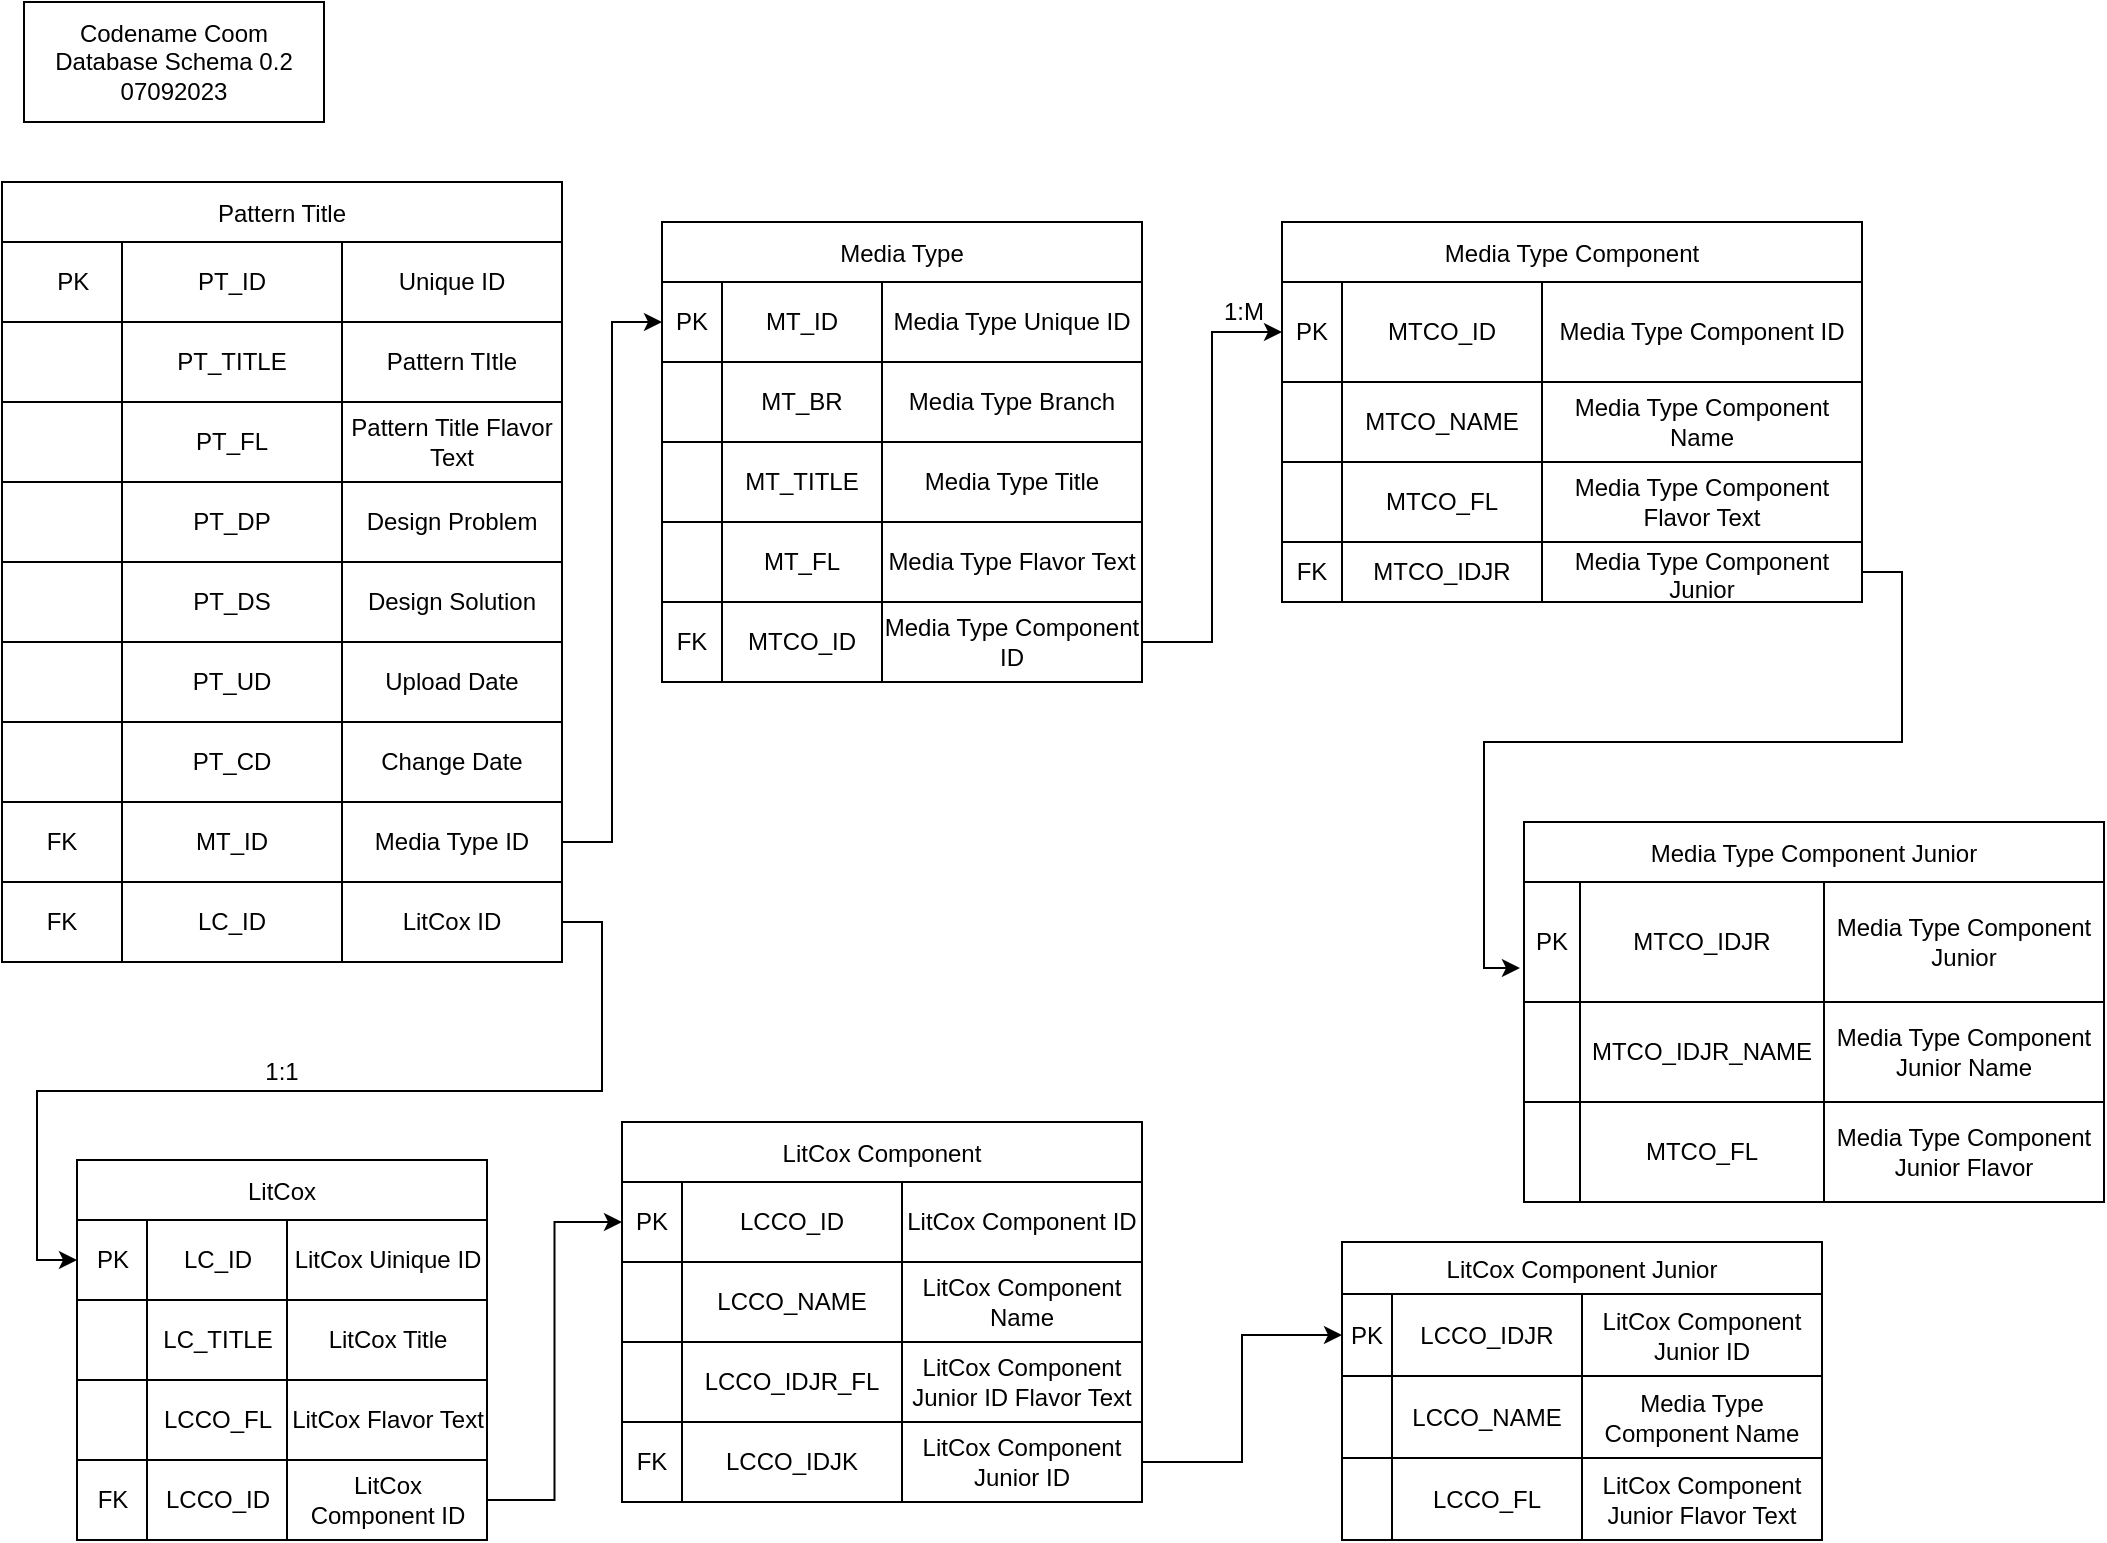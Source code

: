 <mxfile version="21.6.1" type="device">
  <diagram id="C5RBs43oDa-KdzZeNtuy" name="Page-1">
    <mxGraphModel dx="2049" dy="1206" grid="1" gridSize="10" guides="1" tooltips="1" connect="1" arrows="1" fold="1" page="1" pageScale="1" pageWidth="1100" pageHeight="850" math="0" shadow="0">
      <root>
        <mxCell id="WIyWlLk6GJQsqaUBKTNV-0" />
        <mxCell id="WIyWlLk6GJQsqaUBKTNV-1" parent="WIyWlLk6GJQsqaUBKTNV-0" />
        <mxCell id="fMchKcArbFNnqTlqGTEL-13" value="Pattern Title" style="shape=table;startSize=30;container=1;collapsible=0;childLayout=tableLayout;" vertex="1" parent="WIyWlLk6GJQsqaUBKTNV-1">
          <mxGeometry x="19" y="110" width="280" height="390" as="geometry" />
        </mxCell>
        <mxCell id="fMchKcArbFNnqTlqGTEL-14" value="" style="shape=tableRow;horizontal=0;startSize=0;swimlaneHead=0;swimlaneBody=0;strokeColor=inherit;top=0;left=0;bottom=0;right=0;collapsible=0;dropTarget=0;fillColor=none;points=[[0,0.5],[1,0.5]];portConstraint=eastwest;" vertex="1" parent="fMchKcArbFNnqTlqGTEL-13">
          <mxGeometry y="30" width="280" height="40" as="geometry" />
        </mxCell>
        <mxCell id="fMchKcArbFNnqTlqGTEL-15" value="&lt;span style=&quot;white-space: pre;&quot;&gt;&#x9;&lt;/span&gt;PK&lt;span style=&quot;white-space: pre;&quot;&gt;&#x9;&lt;span style=&quot;white-space: pre;&quot;&gt;&#x9;&lt;/span&gt;&lt;span style=&quot;white-space: pre;&quot;&gt;&#x9;&lt;/span&gt;&lt;/span&gt;" style="shape=partialRectangle;html=1;whiteSpace=wrap;connectable=0;strokeColor=inherit;overflow=hidden;fillColor=none;top=0;left=0;bottom=0;right=0;pointerEvents=1;" vertex="1" parent="fMchKcArbFNnqTlqGTEL-14">
          <mxGeometry width="60" height="40" as="geometry">
            <mxRectangle width="60" height="40" as="alternateBounds" />
          </mxGeometry>
        </mxCell>
        <mxCell id="fMchKcArbFNnqTlqGTEL-16" value="PT_ID" style="shape=partialRectangle;html=1;whiteSpace=wrap;connectable=0;strokeColor=inherit;overflow=hidden;fillColor=none;top=0;left=0;bottom=0;right=0;pointerEvents=1;" vertex="1" parent="fMchKcArbFNnqTlqGTEL-14">
          <mxGeometry x="60" width="110" height="40" as="geometry">
            <mxRectangle width="110" height="40" as="alternateBounds" />
          </mxGeometry>
        </mxCell>
        <mxCell id="fMchKcArbFNnqTlqGTEL-17" value="Unique ID" style="shape=partialRectangle;html=1;whiteSpace=wrap;connectable=0;strokeColor=inherit;overflow=hidden;fillColor=none;top=0;left=0;bottom=0;right=0;pointerEvents=1;" vertex="1" parent="fMchKcArbFNnqTlqGTEL-14">
          <mxGeometry x="170" width="110" height="40" as="geometry">
            <mxRectangle width="110" height="40" as="alternateBounds" />
          </mxGeometry>
        </mxCell>
        <mxCell id="fMchKcArbFNnqTlqGTEL-18" value="" style="shape=tableRow;horizontal=0;startSize=0;swimlaneHead=0;swimlaneBody=0;strokeColor=inherit;top=0;left=0;bottom=0;right=0;collapsible=0;dropTarget=0;fillColor=none;points=[[0,0.5],[1,0.5]];portConstraint=eastwest;" vertex="1" parent="fMchKcArbFNnqTlqGTEL-13">
          <mxGeometry y="70" width="280" height="40" as="geometry" />
        </mxCell>
        <mxCell id="fMchKcArbFNnqTlqGTEL-19" value="" style="shape=partialRectangle;html=1;whiteSpace=wrap;connectable=0;strokeColor=inherit;overflow=hidden;fillColor=none;top=0;left=0;bottom=0;right=0;pointerEvents=1;" vertex="1" parent="fMchKcArbFNnqTlqGTEL-18">
          <mxGeometry width="60" height="40" as="geometry">
            <mxRectangle width="60" height="40" as="alternateBounds" />
          </mxGeometry>
        </mxCell>
        <mxCell id="fMchKcArbFNnqTlqGTEL-20" value="&lt;span style=&quot;white-space: pre;&quot;&gt;&lt;span style=&quot;white-space: pre;&quot;&gt;&#x9;&lt;/span&gt;PT_TITLE&#x9;&lt;/span&gt;&lt;span style=&quot;white-space: pre;&quot;&gt;&#x9;&lt;/span&gt;&lt;span style=&quot;white-space: pre;&quot;&gt;&#x9;&lt;/span&gt;" style="shape=partialRectangle;html=1;whiteSpace=wrap;connectable=0;strokeColor=inherit;overflow=hidden;fillColor=none;top=0;left=0;bottom=0;right=0;pointerEvents=1;" vertex="1" parent="fMchKcArbFNnqTlqGTEL-18">
          <mxGeometry x="60" width="110" height="40" as="geometry">
            <mxRectangle width="110" height="40" as="alternateBounds" />
          </mxGeometry>
        </mxCell>
        <mxCell id="fMchKcArbFNnqTlqGTEL-21" value="Pattern TItle" style="shape=partialRectangle;html=1;whiteSpace=wrap;connectable=0;strokeColor=inherit;overflow=hidden;fillColor=none;top=0;left=0;bottom=0;right=0;pointerEvents=1;" vertex="1" parent="fMchKcArbFNnqTlqGTEL-18">
          <mxGeometry x="170" width="110" height="40" as="geometry">
            <mxRectangle width="110" height="40" as="alternateBounds" />
          </mxGeometry>
        </mxCell>
        <mxCell id="fMchKcArbFNnqTlqGTEL-292" style="shape=tableRow;horizontal=0;startSize=0;swimlaneHead=0;swimlaneBody=0;strokeColor=inherit;top=0;left=0;bottom=0;right=0;collapsible=0;dropTarget=0;fillColor=none;points=[[0,0.5],[1,0.5]];portConstraint=eastwest;" vertex="1" parent="fMchKcArbFNnqTlqGTEL-13">
          <mxGeometry y="110" width="280" height="40" as="geometry" />
        </mxCell>
        <mxCell id="fMchKcArbFNnqTlqGTEL-293" style="shape=partialRectangle;html=1;whiteSpace=wrap;connectable=0;strokeColor=inherit;overflow=hidden;fillColor=none;top=0;left=0;bottom=0;right=0;pointerEvents=1;" vertex="1" parent="fMchKcArbFNnqTlqGTEL-292">
          <mxGeometry width="60" height="40" as="geometry">
            <mxRectangle width="60" height="40" as="alternateBounds" />
          </mxGeometry>
        </mxCell>
        <mxCell id="fMchKcArbFNnqTlqGTEL-294" value="PT_FL" style="shape=partialRectangle;html=1;whiteSpace=wrap;connectable=0;strokeColor=inherit;overflow=hidden;fillColor=none;top=0;left=0;bottom=0;right=0;pointerEvents=1;" vertex="1" parent="fMchKcArbFNnqTlqGTEL-292">
          <mxGeometry x="60" width="110" height="40" as="geometry">
            <mxRectangle width="110" height="40" as="alternateBounds" />
          </mxGeometry>
        </mxCell>
        <mxCell id="fMchKcArbFNnqTlqGTEL-295" value="Pattern Title Flavor Text" style="shape=partialRectangle;html=1;whiteSpace=wrap;connectable=0;strokeColor=inherit;overflow=hidden;fillColor=none;top=0;left=0;bottom=0;right=0;pointerEvents=1;" vertex="1" parent="fMchKcArbFNnqTlqGTEL-292">
          <mxGeometry x="170" width="110" height="40" as="geometry">
            <mxRectangle width="110" height="40" as="alternateBounds" />
          </mxGeometry>
        </mxCell>
        <mxCell id="fMchKcArbFNnqTlqGTEL-22" value="" style="shape=tableRow;horizontal=0;startSize=0;swimlaneHead=0;swimlaneBody=0;strokeColor=inherit;top=0;left=0;bottom=0;right=0;collapsible=0;dropTarget=0;fillColor=none;points=[[0,0.5],[1,0.5]];portConstraint=eastwest;" vertex="1" parent="fMchKcArbFNnqTlqGTEL-13">
          <mxGeometry y="150" width="280" height="40" as="geometry" />
        </mxCell>
        <mxCell id="fMchKcArbFNnqTlqGTEL-23" value="" style="shape=partialRectangle;html=1;whiteSpace=wrap;connectable=0;strokeColor=inherit;overflow=hidden;fillColor=none;top=0;left=0;bottom=0;right=0;pointerEvents=1;" vertex="1" parent="fMchKcArbFNnqTlqGTEL-22">
          <mxGeometry width="60" height="40" as="geometry">
            <mxRectangle width="60" height="40" as="alternateBounds" />
          </mxGeometry>
        </mxCell>
        <mxCell id="fMchKcArbFNnqTlqGTEL-24" value="PT_DP" style="shape=partialRectangle;html=1;whiteSpace=wrap;connectable=0;strokeColor=inherit;overflow=hidden;fillColor=none;top=0;left=0;bottom=0;right=0;pointerEvents=1;" vertex="1" parent="fMchKcArbFNnqTlqGTEL-22">
          <mxGeometry x="60" width="110" height="40" as="geometry">
            <mxRectangle width="110" height="40" as="alternateBounds" />
          </mxGeometry>
        </mxCell>
        <mxCell id="fMchKcArbFNnqTlqGTEL-25" value="Design Problem" style="shape=partialRectangle;html=1;whiteSpace=wrap;connectable=0;strokeColor=inherit;overflow=hidden;fillColor=none;top=0;left=0;bottom=0;right=0;pointerEvents=1;" vertex="1" parent="fMchKcArbFNnqTlqGTEL-22">
          <mxGeometry x="170" width="110" height="40" as="geometry">
            <mxRectangle width="110" height="40" as="alternateBounds" />
          </mxGeometry>
        </mxCell>
        <mxCell id="fMchKcArbFNnqTlqGTEL-26" value="" style="shape=tableRow;horizontal=0;startSize=0;swimlaneHead=0;swimlaneBody=0;strokeColor=inherit;top=0;left=0;bottom=0;right=0;collapsible=0;dropTarget=0;fillColor=none;points=[[0,0.5],[1,0.5]];portConstraint=eastwest;" vertex="1" parent="fMchKcArbFNnqTlqGTEL-13">
          <mxGeometry y="190" width="280" height="40" as="geometry" />
        </mxCell>
        <mxCell id="fMchKcArbFNnqTlqGTEL-27" value="" style="shape=partialRectangle;html=1;whiteSpace=wrap;connectable=0;strokeColor=inherit;overflow=hidden;fillColor=none;top=0;left=0;bottom=0;right=0;pointerEvents=1;" vertex="1" parent="fMchKcArbFNnqTlqGTEL-26">
          <mxGeometry width="60" height="40" as="geometry">
            <mxRectangle width="60" height="40" as="alternateBounds" />
          </mxGeometry>
        </mxCell>
        <mxCell id="fMchKcArbFNnqTlqGTEL-28" value="PT_DS" style="shape=partialRectangle;html=1;whiteSpace=wrap;connectable=0;strokeColor=inherit;overflow=hidden;fillColor=none;top=0;left=0;bottom=0;right=0;pointerEvents=1;" vertex="1" parent="fMchKcArbFNnqTlqGTEL-26">
          <mxGeometry x="60" width="110" height="40" as="geometry">
            <mxRectangle width="110" height="40" as="alternateBounds" />
          </mxGeometry>
        </mxCell>
        <mxCell id="fMchKcArbFNnqTlqGTEL-29" value="Design Solution" style="shape=partialRectangle;html=1;whiteSpace=wrap;connectable=0;strokeColor=inherit;overflow=hidden;fillColor=none;top=0;left=0;bottom=0;right=0;pointerEvents=1;" vertex="1" parent="fMchKcArbFNnqTlqGTEL-26">
          <mxGeometry x="170" width="110" height="40" as="geometry">
            <mxRectangle width="110" height="40" as="alternateBounds" />
          </mxGeometry>
        </mxCell>
        <mxCell id="fMchKcArbFNnqTlqGTEL-30" value="" style="shape=tableRow;horizontal=0;startSize=0;swimlaneHead=0;swimlaneBody=0;strokeColor=inherit;top=0;left=0;bottom=0;right=0;collapsible=0;dropTarget=0;fillColor=none;points=[[0,0.5],[1,0.5]];portConstraint=eastwest;" vertex="1" parent="fMchKcArbFNnqTlqGTEL-13">
          <mxGeometry y="230" width="280" height="40" as="geometry" />
        </mxCell>
        <mxCell id="fMchKcArbFNnqTlqGTEL-31" value="" style="shape=partialRectangle;html=1;whiteSpace=wrap;connectable=0;strokeColor=inherit;overflow=hidden;fillColor=none;top=0;left=0;bottom=0;right=0;pointerEvents=1;" vertex="1" parent="fMchKcArbFNnqTlqGTEL-30">
          <mxGeometry width="60" height="40" as="geometry">
            <mxRectangle width="60" height="40" as="alternateBounds" />
          </mxGeometry>
        </mxCell>
        <mxCell id="fMchKcArbFNnqTlqGTEL-32" value="PT_UD" style="shape=partialRectangle;html=1;whiteSpace=wrap;connectable=0;strokeColor=inherit;overflow=hidden;fillColor=none;top=0;left=0;bottom=0;right=0;pointerEvents=1;" vertex="1" parent="fMchKcArbFNnqTlqGTEL-30">
          <mxGeometry x="60" width="110" height="40" as="geometry">
            <mxRectangle width="110" height="40" as="alternateBounds" />
          </mxGeometry>
        </mxCell>
        <mxCell id="fMchKcArbFNnqTlqGTEL-33" value="Upload Date" style="shape=partialRectangle;html=1;whiteSpace=wrap;connectable=0;strokeColor=inherit;overflow=hidden;fillColor=none;top=0;left=0;bottom=0;right=0;pointerEvents=1;" vertex="1" parent="fMchKcArbFNnqTlqGTEL-30">
          <mxGeometry x="170" width="110" height="40" as="geometry">
            <mxRectangle width="110" height="40" as="alternateBounds" />
          </mxGeometry>
        </mxCell>
        <mxCell id="fMchKcArbFNnqTlqGTEL-34" value="" style="shape=tableRow;horizontal=0;startSize=0;swimlaneHead=0;swimlaneBody=0;strokeColor=inherit;top=0;left=0;bottom=0;right=0;collapsible=0;dropTarget=0;fillColor=none;points=[[0,0.5],[1,0.5]];portConstraint=eastwest;" vertex="1" parent="fMchKcArbFNnqTlqGTEL-13">
          <mxGeometry y="270" width="280" height="40" as="geometry" />
        </mxCell>
        <mxCell id="fMchKcArbFNnqTlqGTEL-35" value="" style="shape=partialRectangle;html=1;whiteSpace=wrap;connectable=0;strokeColor=inherit;overflow=hidden;fillColor=none;top=0;left=0;bottom=0;right=0;pointerEvents=1;" vertex="1" parent="fMchKcArbFNnqTlqGTEL-34">
          <mxGeometry width="60" height="40" as="geometry">
            <mxRectangle width="60" height="40" as="alternateBounds" />
          </mxGeometry>
        </mxCell>
        <mxCell id="fMchKcArbFNnqTlqGTEL-36" value="PT_CD" style="shape=partialRectangle;html=1;whiteSpace=wrap;connectable=0;strokeColor=inherit;overflow=hidden;fillColor=none;top=0;left=0;bottom=0;right=0;pointerEvents=1;" vertex="1" parent="fMchKcArbFNnqTlqGTEL-34">
          <mxGeometry x="60" width="110" height="40" as="geometry">
            <mxRectangle width="110" height="40" as="alternateBounds" />
          </mxGeometry>
        </mxCell>
        <mxCell id="fMchKcArbFNnqTlqGTEL-37" value="Change Date" style="shape=partialRectangle;html=1;whiteSpace=wrap;connectable=0;strokeColor=inherit;overflow=hidden;fillColor=none;top=0;left=0;bottom=0;right=0;pointerEvents=1;" vertex="1" parent="fMchKcArbFNnqTlqGTEL-34">
          <mxGeometry x="170" width="110" height="40" as="geometry">
            <mxRectangle width="110" height="40" as="alternateBounds" />
          </mxGeometry>
        </mxCell>
        <mxCell id="fMchKcArbFNnqTlqGTEL-38" value="" style="shape=tableRow;horizontal=0;startSize=0;swimlaneHead=0;swimlaneBody=0;strokeColor=inherit;top=0;left=0;bottom=0;right=0;collapsible=0;dropTarget=0;fillColor=none;points=[[0,0.5],[1,0.5]];portConstraint=eastwest;" vertex="1" parent="fMchKcArbFNnqTlqGTEL-13">
          <mxGeometry y="310" width="280" height="40" as="geometry" />
        </mxCell>
        <mxCell id="fMchKcArbFNnqTlqGTEL-39" value="FK" style="shape=partialRectangle;html=1;whiteSpace=wrap;connectable=0;strokeColor=inherit;overflow=hidden;fillColor=none;top=0;left=0;bottom=0;right=0;pointerEvents=1;" vertex="1" parent="fMchKcArbFNnqTlqGTEL-38">
          <mxGeometry width="60" height="40" as="geometry">
            <mxRectangle width="60" height="40" as="alternateBounds" />
          </mxGeometry>
        </mxCell>
        <mxCell id="fMchKcArbFNnqTlqGTEL-40" value="MT_ID" style="shape=partialRectangle;html=1;whiteSpace=wrap;connectable=0;strokeColor=inherit;overflow=hidden;fillColor=none;top=0;left=0;bottom=0;right=0;pointerEvents=1;" vertex="1" parent="fMchKcArbFNnqTlqGTEL-38">
          <mxGeometry x="60" width="110" height="40" as="geometry">
            <mxRectangle width="110" height="40" as="alternateBounds" />
          </mxGeometry>
        </mxCell>
        <mxCell id="fMchKcArbFNnqTlqGTEL-41" value="Media Type ID" style="shape=partialRectangle;html=1;whiteSpace=wrap;connectable=0;strokeColor=inherit;overflow=hidden;fillColor=none;top=0;left=0;bottom=0;right=0;pointerEvents=1;" vertex="1" parent="fMchKcArbFNnqTlqGTEL-38">
          <mxGeometry x="170" width="110" height="40" as="geometry">
            <mxRectangle width="110" height="40" as="alternateBounds" />
          </mxGeometry>
        </mxCell>
        <mxCell id="fMchKcArbFNnqTlqGTEL-42" value="" style="shape=tableRow;horizontal=0;startSize=0;swimlaneHead=0;swimlaneBody=0;strokeColor=inherit;top=0;left=0;bottom=0;right=0;collapsible=0;dropTarget=0;fillColor=none;points=[[0,0.5],[1,0.5]];portConstraint=eastwest;" vertex="1" parent="fMchKcArbFNnqTlqGTEL-13">
          <mxGeometry y="350" width="280" height="40" as="geometry" />
        </mxCell>
        <mxCell id="fMchKcArbFNnqTlqGTEL-43" value="FK" style="shape=partialRectangle;html=1;whiteSpace=wrap;connectable=0;strokeColor=inherit;overflow=hidden;fillColor=none;top=0;left=0;bottom=0;right=0;pointerEvents=1;" vertex="1" parent="fMchKcArbFNnqTlqGTEL-42">
          <mxGeometry width="60" height="40" as="geometry">
            <mxRectangle width="60" height="40" as="alternateBounds" />
          </mxGeometry>
        </mxCell>
        <mxCell id="fMchKcArbFNnqTlqGTEL-44" value="LC_ID" style="shape=partialRectangle;html=1;whiteSpace=wrap;connectable=0;strokeColor=inherit;overflow=hidden;fillColor=none;top=0;left=0;bottom=0;right=0;pointerEvents=1;" vertex="1" parent="fMchKcArbFNnqTlqGTEL-42">
          <mxGeometry x="60" width="110" height="40" as="geometry">
            <mxRectangle width="110" height="40" as="alternateBounds" />
          </mxGeometry>
        </mxCell>
        <mxCell id="fMchKcArbFNnqTlqGTEL-45" value="LitCox ID" style="shape=partialRectangle;html=1;whiteSpace=wrap;connectable=0;strokeColor=inherit;overflow=hidden;fillColor=none;top=0;left=0;bottom=0;right=0;pointerEvents=1;" vertex="1" parent="fMchKcArbFNnqTlqGTEL-42">
          <mxGeometry x="170" width="110" height="40" as="geometry">
            <mxRectangle width="110" height="40" as="alternateBounds" />
          </mxGeometry>
        </mxCell>
        <mxCell id="fMchKcArbFNnqTlqGTEL-139" value="Media Type Component" style="shape=table;startSize=30;container=1;collapsible=0;childLayout=tableLayout;" vertex="1" parent="WIyWlLk6GJQsqaUBKTNV-1">
          <mxGeometry x="659" y="130" width="290" height="190" as="geometry" />
        </mxCell>
        <mxCell id="fMchKcArbFNnqTlqGTEL-140" value="" style="shape=tableRow;horizontal=0;startSize=0;swimlaneHead=0;swimlaneBody=0;strokeColor=inherit;top=0;left=0;bottom=0;right=0;collapsible=0;dropTarget=0;fillColor=none;points=[[0,0.5],[1,0.5]];portConstraint=eastwest;" vertex="1" parent="fMchKcArbFNnqTlqGTEL-139">
          <mxGeometry y="30" width="290" height="50" as="geometry" />
        </mxCell>
        <mxCell id="fMchKcArbFNnqTlqGTEL-141" value="PK" style="shape=partialRectangle;html=1;whiteSpace=wrap;connectable=0;strokeColor=inherit;overflow=hidden;fillColor=none;top=0;left=0;bottom=0;right=0;pointerEvents=1;" vertex="1" parent="fMchKcArbFNnqTlqGTEL-140">
          <mxGeometry width="30" height="50" as="geometry">
            <mxRectangle width="30" height="50" as="alternateBounds" />
          </mxGeometry>
        </mxCell>
        <mxCell id="fMchKcArbFNnqTlqGTEL-142" value="MTCO_ID" style="shape=partialRectangle;html=1;whiteSpace=wrap;connectable=0;strokeColor=inherit;overflow=hidden;fillColor=none;top=0;left=0;bottom=0;right=0;pointerEvents=1;" vertex="1" parent="fMchKcArbFNnqTlqGTEL-140">
          <mxGeometry x="30" width="100" height="50" as="geometry">
            <mxRectangle width="100" height="50" as="alternateBounds" />
          </mxGeometry>
        </mxCell>
        <mxCell id="fMchKcArbFNnqTlqGTEL-143" value="Media Type Component ID" style="shape=partialRectangle;html=1;whiteSpace=wrap;connectable=0;strokeColor=inherit;overflow=hidden;fillColor=none;top=0;left=0;bottom=0;right=0;pointerEvents=1;" vertex="1" parent="fMchKcArbFNnqTlqGTEL-140">
          <mxGeometry x="130" width="160" height="50" as="geometry">
            <mxRectangle width="160" height="50" as="alternateBounds" />
          </mxGeometry>
        </mxCell>
        <mxCell id="fMchKcArbFNnqTlqGTEL-144" value="" style="shape=tableRow;horizontal=0;startSize=0;swimlaneHead=0;swimlaneBody=0;strokeColor=inherit;top=0;left=0;bottom=0;right=0;collapsible=0;dropTarget=0;fillColor=none;points=[[0,0.5],[1,0.5]];portConstraint=eastwest;" vertex="1" parent="fMchKcArbFNnqTlqGTEL-139">
          <mxGeometry y="80" width="290" height="40" as="geometry" />
        </mxCell>
        <mxCell id="fMchKcArbFNnqTlqGTEL-145" value="" style="shape=partialRectangle;html=1;whiteSpace=wrap;connectable=0;strokeColor=inherit;overflow=hidden;fillColor=none;top=0;left=0;bottom=0;right=0;pointerEvents=1;" vertex="1" parent="fMchKcArbFNnqTlqGTEL-144">
          <mxGeometry width="30" height="40" as="geometry">
            <mxRectangle width="30" height="40" as="alternateBounds" />
          </mxGeometry>
        </mxCell>
        <mxCell id="fMchKcArbFNnqTlqGTEL-146" value="MTCO_NAME" style="shape=partialRectangle;html=1;whiteSpace=wrap;connectable=0;strokeColor=inherit;overflow=hidden;fillColor=none;top=0;left=0;bottom=0;right=0;pointerEvents=1;" vertex="1" parent="fMchKcArbFNnqTlqGTEL-144">
          <mxGeometry x="30" width="100" height="40" as="geometry">
            <mxRectangle width="100" height="40" as="alternateBounds" />
          </mxGeometry>
        </mxCell>
        <mxCell id="fMchKcArbFNnqTlqGTEL-147" value="Media Type Component Name" style="shape=partialRectangle;html=1;whiteSpace=wrap;connectable=0;strokeColor=inherit;overflow=hidden;fillColor=none;top=0;left=0;bottom=0;right=0;pointerEvents=1;" vertex="1" parent="fMchKcArbFNnqTlqGTEL-144">
          <mxGeometry x="130" width="160" height="40" as="geometry">
            <mxRectangle width="160" height="40" as="alternateBounds" />
          </mxGeometry>
        </mxCell>
        <mxCell id="fMchKcArbFNnqTlqGTEL-300" style="shape=tableRow;horizontal=0;startSize=0;swimlaneHead=0;swimlaneBody=0;strokeColor=inherit;top=0;left=0;bottom=0;right=0;collapsible=0;dropTarget=0;fillColor=none;points=[[0,0.5],[1,0.5]];portConstraint=eastwest;" vertex="1" parent="fMchKcArbFNnqTlqGTEL-139">
          <mxGeometry y="120" width="290" height="40" as="geometry" />
        </mxCell>
        <mxCell id="fMchKcArbFNnqTlqGTEL-301" style="shape=partialRectangle;html=1;whiteSpace=wrap;connectable=0;strokeColor=inherit;overflow=hidden;fillColor=none;top=0;left=0;bottom=0;right=0;pointerEvents=1;" vertex="1" parent="fMchKcArbFNnqTlqGTEL-300">
          <mxGeometry width="30" height="40" as="geometry">
            <mxRectangle width="30" height="40" as="alternateBounds" />
          </mxGeometry>
        </mxCell>
        <mxCell id="fMchKcArbFNnqTlqGTEL-302" value="MTCO_FL" style="shape=partialRectangle;html=1;whiteSpace=wrap;connectable=0;strokeColor=inherit;overflow=hidden;fillColor=none;top=0;left=0;bottom=0;right=0;pointerEvents=1;" vertex="1" parent="fMchKcArbFNnqTlqGTEL-300">
          <mxGeometry x="30" width="100" height="40" as="geometry">
            <mxRectangle width="100" height="40" as="alternateBounds" />
          </mxGeometry>
        </mxCell>
        <mxCell id="fMchKcArbFNnqTlqGTEL-303" value="Media Type Component Flavor Text" style="shape=partialRectangle;html=1;whiteSpace=wrap;connectable=0;strokeColor=inherit;overflow=hidden;fillColor=none;top=0;left=0;bottom=0;right=0;pointerEvents=1;" vertex="1" parent="fMchKcArbFNnqTlqGTEL-300">
          <mxGeometry x="130" width="160" height="40" as="geometry">
            <mxRectangle width="160" height="40" as="alternateBounds" />
          </mxGeometry>
        </mxCell>
        <mxCell id="fMchKcArbFNnqTlqGTEL-148" value="" style="shape=tableRow;horizontal=0;startSize=0;swimlaneHead=0;swimlaneBody=0;strokeColor=inherit;top=0;left=0;bottom=0;right=0;collapsible=0;dropTarget=0;fillColor=none;points=[[0,0.5],[1,0.5]];portConstraint=eastwest;" vertex="1" parent="fMchKcArbFNnqTlqGTEL-139">
          <mxGeometry y="160" width="290" height="30" as="geometry" />
        </mxCell>
        <mxCell id="fMchKcArbFNnqTlqGTEL-149" value="FK" style="shape=partialRectangle;html=1;whiteSpace=wrap;connectable=0;strokeColor=inherit;overflow=hidden;fillColor=none;top=0;left=0;bottom=0;right=0;pointerEvents=1;" vertex="1" parent="fMchKcArbFNnqTlqGTEL-148">
          <mxGeometry width="30" height="30" as="geometry">
            <mxRectangle width="30" height="30" as="alternateBounds" />
          </mxGeometry>
        </mxCell>
        <mxCell id="fMchKcArbFNnqTlqGTEL-150" value="MTCO_IDJR" style="shape=partialRectangle;html=1;whiteSpace=wrap;connectable=0;strokeColor=inherit;overflow=hidden;fillColor=none;top=0;left=0;bottom=0;right=0;pointerEvents=1;" vertex="1" parent="fMchKcArbFNnqTlqGTEL-148">
          <mxGeometry x="30" width="100" height="30" as="geometry">
            <mxRectangle width="100" height="30" as="alternateBounds" />
          </mxGeometry>
        </mxCell>
        <mxCell id="fMchKcArbFNnqTlqGTEL-151" value="Media Type Component Junior" style="shape=partialRectangle;html=1;whiteSpace=wrap;connectable=0;strokeColor=inherit;overflow=hidden;fillColor=none;top=0;left=0;bottom=0;right=0;pointerEvents=1;" vertex="1" parent="fMchKcArbFNnqTlqGTEL-148">
          <mxGeometry x="130" width="160" height="30" as="geometry">
            <mxRectangle width="160" height="30" as="alternateBounds" />
          </mxGeometry>
        </mxCell>
        <mxCell id="fMchKcArbFNnqTlqGTEL-189" value="Media Type Component Junior" style="shape=table;startSize=30;container=1;collapsible=0;childLayout=tableLayout;" vertex="1" parent="WIyWlLk6GJQsqaUBKTNV-1">
          <mxGeometry x="780" y="430" width="290" height="190" as="geometry" />
        </mxCell>
        <mxCell id="fMchKcArbFNnqTlqGTEL-190" value="" style="shape=tableRow;horizontal=0;startSize=0;swimlaneHead=0;swimlaneBody=0;strokeColor=inherit;top=0;left=0;bottom=0;right=0;collapsible=0;dropTarget=0;fillColor=none;points=[[0,0.5],[1,0.5]];portConstraint=eastwest;" vertex="1" parent="fMchKcArbFNnqTlqGTEL-189">
          <mxGeometry y="30" width="290" height="60" as="geometry" />
        </mxCell>
        <mxCell id="fMchKcArbFNnqTlqGTEL-191" value="PK" style="shape=partialRectangle;html=1;whiteSpace=wrap;connectable=0;strokeColor=inherit;overflow=hidden;fillColor=none;top=0;left=0;bottom=0;right=0;pointerEvents=1;" vertex="1" parent="fMchKcArbFNnqTlqGTEL-190">
          <mxGeometry width="28" height="60" as="geometry">
            <mxRectangle width="28" height="60" as="alternateBounds" />
          </mxGeometry>
        </mxCell>
        <mxCell id="fMchKcArbFNnqTlqGTEL-192" value="MTCO_IDJR" style="shape=partialRectangle;html=1;whiteSpace=wrap;connectable=0;strokeColor=inherit;overflow=hidden;fillColor=none;top=0;left=0;bottom=0;right=0;pointerEvents=1;" vertex="1" parent="fMchKcArbFNnqTlqGTEL-190">
          <mxGeometry x="28" width="122" height="60" as="geometry">
            <mxRectangle width="122" height="60" as="alternateBounds" />
          </mxGeometry>
        </mxCell>
        <mxCell id="fMchKcArbFNnqTlqGTEL-193" value="Media Type Component Junior" style="shape=partialRectangle;html=1;whiteSpace=wrap;connectable=0;strokeColor=inherit;overflow=hidden;fillColor=none;top=0;left=0;bottom=0;right=0;pointerEvents=1;" vertex="1" parent="fMchKcArbFNnqTlqGTEL-190">
          <mxGeometry x="150" width="140" height="60" as="geometry">
            <mxRectangle width="140" height="60" as="alternateBounds" />
          </mxGeometry>
        </mxCell>
        <mxCell id="fMchKcArbFNnqTlqGTEL-194" value="" style="shape=tableRow;horizontal=0;startSize=0;swimlaneHead=0;swimlaneBody=0;strokeColor=inherit;top=0;left=0;bottom=0;right=0;collapsible=0;dropTarget=0;fillColor=none;points=[[0,0.5],[1,0.5]];portConstraint=eastwest;" vertex="1" parent="fMchKcArbFNnqTlqGTEL-189">
          <mxGeometry y="90" width="290" height="50" as="geometry" />
        </mxCell>
        <mxCell id="fMchKcArbFNnqTlqGTEL-195" value="" style="shape=partialRectangle;html=1;whiteSpace=wrap;connectable=0;strokeColor=inherit;overflow=hidden;fillColor=none;top=0;left=0;bottom=0;right=0;pointerEvents=1;" vertex="1" parent="fMchKcArbFNnqTlqGTEL-194">
          <mxGeometry width="28" height="50" as="geometry">
            <mxRectangle width="28" height="50" as="alternateBounds" />
          </mxGeometry>
        </mxCell>
        <mxCell id="fMchKcArbFNnqTlqGTEL-196" value="MTCO_IDJR_NAME" style="shape=partialRectangle;html=1;whiteSpace=wrap;connectable=0;strokeColor=inherit;overflow=hidden;fillColor=none;top=0;left=0;bottom=0;right=0;pointerEvents=1;" vertex="1" parent="fMchKcArbFNnqTlqGTEL-194">
          <mxGeometry x="28" width="122" height="50" as="geometry">
            <mxRectangle width="122" height="50" as="alternateBounds" />
          </mxGeometry>
        </mxCell>
        <mxCell id="fMchKcArbFNnqTlqGTEL-197" value="Media Type Component Junior Name" style="shape=partialRectangle;html=1;whiteSpace=wrap;connectable=0;strokeColor=inherit;overflow=hidden;fillColor=none;top=0;left=0;bottom=0;right=0;pointerEvents=1;" vertex="1" parent="fMchKcArbFNnqTlqGTEL-194">
          <mxGeometry x="150" width="140" height="50" as="geometry">
            <mxRectangle width="140" height="50" as="alternateBounds" />
          </mxGeometry>
        </mxCell>
        <mxCell id="fMchKcArbFNnqTlqGTEL-309" style="shape=tableRow;horizontal=0;startSize=0;swimlaneHead=0;swimlaneBody=0;strokeColor=inherit;top=0;left=0;bottom=0;right=0;collapsible=0;dropTarget=0;fillColor=none;points=[[0,0.5],[1,0.5]];portConstraint=eastwest;" vertex="1" parent="fMchKcArbFNnqTlqGTEL-189">
          <mxGeometry y="140" width="290" height="50" as="geometry" />
        </mxCell>
        <mxCell id="fMchKcArbFNnqTlqGTEL-310" style="shape=partialRectangle;html=1;whiteSpace=wrap;connectable=0;strokeColor=inherit;overflow=hidden;fillColor=none;top=0;left=0;bottom=0;right=0;pointerEvents=1;" vertex="1" parent="fMchKcArbFNnqTlqGTEL-309">
          <mxGeometry width="28" height="50" as="geometry">
            <mxRectangle width="28" height="50" as="alternateBounds" />
          </mxGeometry>
        </mxCell>
        <mxCell id="fMchKcArbFNnqTlqGTEL-311" value="MTCO_FL" style="shape=partialRectangle;html=1;whiteSpace=wrap;connectable=0;strokeColor=inherit;overflow=hidden;fillColor=none;top=0;left=0;bottom=0;right=0;pointerEvents=1;" vertex="1" parent="fMchKcArbFNnqTlqGTEL-309">
          <mxGeometry x="28" width="122" height="50" as="geometry">
            <mxRectangle width="122" height="50" as="alternateBounds" />
          </mxGeometry>
        </mxCell>
        <mxCell id="fMchKcArbFNnqTlqGTEL-312" value="Media Type Component Junior Flavor" style="shape=partialRectangle;html=1;whiteSpace=wrap;connectable=0;strokeColor=inherit;overflow=hidden;fillColor=none;top=0;left=0;bottom=0;right=0;pointerEvents=1;" vertex="1" parent="fMchKcArbFNnqTlqGTEL-309">
          <mxGeometry x="150" width="140" height="50" as="geometry">
            <mxRectangle width="140" height="50" as="alternateBounds" />
          </mxGeometry>
        </mxCell>
        <mxCell id="fMchKcArbFNnqTlqGTEL-212" value="Media Type" style="shape=table;startSize=30;container=1;collapsible=0;childLayout=tableLayout;" vertex="1" parent="WIyWlLk6GJQsqaUBKTNV-1">
          <mxGeometry x="349" y="130" width="240" height="230" as="geometry" />
        </mxCell>
        <mxCell id="fMchKcArbFNnqTlqGTEL-213" value="" style="shape=tableRow;horizontal=0;startSize=0;swimlaneHead=0;swimlaneBody=0;strokeColor=inherit;top=0;left=0;bottom=0;right=0;collapsible=0;dropTarget=0;fillColor=none;points=[[0,0.5],[1,0.5]];portConstraint=eastwest;" vertex="1" parent="fMchKcArbFNnqTlqGTEL-212">
          <mxGeometry y="30" width="240" height="40" as="geometry" />
        </mxCell>
        <mxCell id="fMchKcArbFNnqTlqGTEL-214" value="PK" style="shape=partialRectangle;html=1;whiteSpace=wrap;connectable=0;strokeColor=inherit;overflow=hidden;fillColor=none;top=0;left=0;bottom=0;right=0;pointerEvents=1;" vertex="1" parent="fMchKcArbFNnqTlqGTEL-213">
          <mxGeometry width="30" height="40" as="geometry">
            <mxRectangle width="30" height="40" as="alternateBounds" />
          </mxGeometry>
        </mxCell>
        <mxCell id="fMchKcArbFNnqTlqGTEL-215" value="MT_ID" style="shape=partialRectangle;html=1;whiteSpace=wrap;connectable=0;strokeColor=inherit;overflow=hidden;fillColor=none;top=0;left=0;bottom=0;right=0;pointerEvents=1;" vertex="1" parent="fMchKcArbFNnqTlqGTEL-213">
          <mxGeometry x="30" width="80" height="40" as="geometry">
            <mxRectangle width="80" height="40" as="alternateBounds" />
          </mxGeometry>
        </mxCell>
        <mxCell id="fMchKcArbFNnqTlqGTEL-216" value="Media Type Unique ID" style="shape=partialRectangle;html=1;whiteSpace=wrap;connectable=0;strokeColor=inherit;overflow=hidden;fillColor=none;top=0;left=0;bottom=0;right=0;pointerEvents=1;" vertex="1" parent="fMchKcArbFNnqTlqGTEL-213">
          <mxGeometry x="110" width="130" height="40" as="geometry">
            <mxRectangle width="130" height="40" as="alternateBounds" />
          </mxGeometry>
        </mxCell>
        <mxCell id="fMchKcArbFNnqTlqGTEL-217" value="" style="shape=tableRow;horizontal=0;startSize=0;swimlaneHead=0;swimlaneBody=0;strokeColor=inherit;top=0;left=0;bottom=0;right=0;collapsible=0;dropTarget=0;fillColor=none;points=[[0,0.5],[1,0.5]];portConstraint=eastwest;" vertex="1" parent="fMchKcArbFNnqTlqGTEL-212">
          <mxGeometry y="70" width="240" height="40" as="geometry" />
        </mxCell>
        <mxCell id="fMchKcArbFNnqTlqGTEL-218" value="" style="shape=partialRectangle;html=1;whiteSpace=wrap;connectable=0;strokeColor=inherit;overflow=hidden;fillColor=none;top=0;left=0;bottom=0;right=0;pointerEvents=1;" vertex="1" parent="fMchKcArbFNnqTlqGTEL-217">
          <mxGeometry width="30" height="40" as="geometry">
            <mxRectangle width="30" height="40" as="alternateBounds" />
          </mxGeometry>
        </mxCell>
        <mxCell id="fMchKcArbFNnqTlqGTEL-219" value="MT_BR" style="shape=partialRectangle;html=1;whiteSpace=wrap;connectable=0;strokeColor=inherit;overflow=hidden;fillColor=none;top=0;left=0;bottom=0;right=0;pointerEvents=1;" vertex="1" parent="fMchKcArbFNnqTlqGTEL-217">
          <mxGeometry x="30" width="80" height="40" as="geometry">
            <mxRectangle width="80" height="40" as="alternateBounds" />
          </mxGeometry>
        </mxCell>
        <mxCell id="fMchKcArbFNnqTlqGTEL-220" value="Media Type Branch" style="shape=partialRectangle;html=1;whiteSpace=wrap;connectable=0;strokeColor=inherit;overflow=hidden;fillColor=none;top=0;left=0;bottom=0;right=0;pointerEvents=1;" vertex="1" parent="fMchKcArbFNnqTlqGTEL-217">
          <mxGeometry x="110" width="130" height="40" as="geometry">
            <mxRectangle width="130" height="40" as="alternateBounds" />
          </mxGeometry>
        </mxCell>
        <mxCell id="fMchKcArbFNnqTlqGTEL-221" value="" style="shape=tableRow;horizontal=0;startSize=0;swimlaneHead=0;swimlaneBody=0;strokeColor=inherit;top=0;left=0;bottom=0;right=0;collapsible=0;dropTarget=0;fillColor=none;points=[[0,0.5],[1,0.5]];portConstraint=eastwest;" vertex="1" parent="fMchKcArbFNnqTlqGTEL-212">
          <mxGeometry y="110" width="240" height="40" as="geometry" />
        </mxCell>
        <mxCell id="fMchKcArbFNnqTlqGTEL-222" value="" style="shape=partialRectangle;html=1;whiteSpace=wrap;connectable=0;strokeColor=inherit;overflow=hidden;fillColor=none;top=0;left=0;bottom=0;right=0;pointerEvents=1;" vertex="1" parent="fMchKcArbFNnqTlqGTEL-221">
          <mxGeometry width="30" height="40" as="geometry">
            <mxRectangle width="30" height="40" as="alternateBounds" />
          </mxGeometry>
        </mxCell>
        <mxCell id="fMchKcArbFNnqTlqGTEL-223" value="MT_TITLE" style="shape=partialRectangle;html=1;whiteSpace=wrap;connectable=0;strokeColor=inherit;overflow=hidden;fillColor=none;top=0;left=0;bottom=0;right=0;pointerEvents=1;" vertex="1" parent="fMchKcArbFNnqTlqGTEL-221">
          <mxGeometry x="30" width="80" height="40" as="geometry">
            <mxRectangle width="80" height="40" as="alternateBounds" />
          </mxGeometry>
        </mxCell>
        <mxCell id="fMchKcArbFNnqTlqGTEL-224" value="Media Type Title" style="shape=partialRectangle;html=1;whiteSpace=wrap;connectable=0;strokeColor=inherit;overflow=hidden;fillColor=none;top=0;left=0;bottom=0;right=0;pointerEvents=1;" vertex="1" parent="fMchKcArbFNnqTlqGTEL-221">
          <mxGeometry x="110" width="130" height="40" as="geometry">
            <mxRectangle width="130" height="40" as="alternateBounds" />
          </mxGeometry>
        </mxCell>
        <mxCell id="fMchKcArbFNnqTlqGTEL-296" style="shape=tableRow;horizontal=0;startSize=0;swimlaneHead=0;swimlaneBody=0;strokeColor=inherit;top=0;left=0;bottom=0;right=0;collapsible=0;dropTarget=0;fillColor=none;points=[[0,0.5],[1,0.5]];portConstraint=eastwest;" vertex="1" parent="fMchKcArbFNnqTlqGTEL-212">
          <mxGeometry y="150" width="240" height="40" as="geometry" />
        </mxCell>
        <mxCell id="fMchKcArbFNnqTlqGTEL-297" style="shape=partialRectangle;html=1;whiteSpace=wrap;connectable=0;strokeColor=inherit;overflow=hidden;fillColor=none;top=0;left=0;bottom=0;right=0;pointerEvents=1;" vertex="1" parent="fMchKcArbFNnqTlqGTEL-296">
          <mxGeometry width="30" height="40" as="geometry">
            <mxRectangle width="30" height="40" as="alternateBounds" />
          </mxGeometry>
        </mxCell>
        <mxCell id="fMchKcArbFNnqTlqGTEL-298" value="MT_FL" style="shape=partialRectangle;html=1;whiteSpace=wrap;connectable=0;strokeColor=inherit;overflow=hidden;fillColor=none;top=0;left=0;bottom=0;right=0;pointerEvents=1;" vertex="1" parent="fMchKcArbFNnqTlqGTEL-296">
          <mxGeometry x="30" width="80" height="40" as="geometry">
            <mxRectangle width="80" height="40" as="alternateBounds" />
          </mxGeometry>
        </mxCell>
        <mxCell id="fMchKcArbFNnqTlqGTEL-299" value="Media Type Flavor Text" style="shape=partialRectangle;html=1;whiteSpace=wrap;connectable=0;strokeColor=inherit;overflow=hidden;fillColor=none;top=0;left=0;bottom=0;right=0;pointerEvents=1;" vertex="1" parent="fMchKcArbFNnqTlqGTEL-296">
          <mxGeometry x="110" width="130" height="40" as="geometry">
            <mxRectangle width="130" height="40" as="alternateBounds" />
          </mxGeometry>
        </mxCell>
        <mxCell id="fMchKcArbFNnqTlqGTEL-225" value="" style="shape=tableRow;horizontal=0;startSize=0;swimlaneHead=0;swimlaneBody=0;strokeColor=inherit;top=0;left=0;bottom=0;right=0;collapsible=0;dropTarget=0;fillColor=none;points=[[0,0.5],[1,0.5]];portConstraint=eastwest;" vertex="1" parent="fMchKcArbFNnqTlqGTEL-212">
          <mxGeometry y="190" width="240" height="40" as="geometry" />
        </mxCell>
        <mxCell id="fMchKcArbFNnqTlqGTEL-226" value="FK" style="shape=partialRectangle;html=1;whiteSpace=wrap;connectable=0;strokeColor=inherit;overflow=hidden;fillColor=none;top=0;left=0;bottom=0;right=0;pointerEvents=1;" vertex="1" parent="fMchKcArbFNnqTlqGTEL-225">
          <mxGeometry width="30" height="40" as="geometry">
            <mxRectangle width="30" height="40" as="alternateBounds" />
          </mxGeometry>
        </mxCell>
        <mxCell id="fMchKcArbFNnqTlqGTEL-227" value="MTCO_ID" style="shape=partialRectangle;html=1;whiteSpace=wrap;connectable=0;strokeColor=inherit;overflow=hidden;fillColor=none;top=0;left=0;bottom=0;right=0;pointerEvents=1;" vertex="1" parent="fMchKcArbFNnqTlqGTEL-225">
          <mxGeometry x="30" width="80" height="40" as="geometry">
            <mxRectangle width="80" height="40" as="alternateBounds" />
          </mxGeometry>
        </mxCell>
        <mxCell id="fMchKcArbFNnqTlqGTEL-228" value="Media Type Component ID" style="shape=partialRectangle;html=1;whiteSpace=wrap;connectable=0;strokeColor=inherit;overflow=hidden;fillColor=none;top=0;left=0;bottom=0;right=0;pointerEvents=1;" vertex="1" parent="fMchKcArbFNnqTlqGTEL-225">
          <mxGeometry x="110" width="130" height="40" as="geometry">
            <mxRectangle width="130" height="40" as="alternateBounds" />
          </mxGeometry>
        </mxCell>
        <mxCell id="fMchKcArbFNnqTlqGTEL-229" style="edgeStyle=orthogonalEdgeStyle;rounded=0;orthogonalLoop=1;jettySize=auto;html=1;exitX=1;exitY=0.5;exitDx=0;exitDy=0;entryX=0;entryY=0.5;entryDx=0;entryDy=0;" edge="1" parent="WIyWlLk6GJQsqaUBKTNV-1" source="fMchKcArbFNnqTlqGTEL-38" target="fMchKcArbFNnqTlqGTEL-213">
          <mxGeometry relative="1" as="geometry" />
        </mxCell>
        <mxCell id="fMchKcArbFNnqTlqGTEL-230" style="edgeStyle=orthogonalEdgeStyle;rounded=0;orthogonalLoop=1;jettySize=auto;html=1;exitX=1;exitY=0.5;exitDx=0;exitDy=0;entryX=0;entryY=0.5;entryDx=0;entryDy=0;" edge="1" parent="WIyWlLk6GJQsqaUBKTNV-1" source="fMchKcArbFNnqTlqGTEL-225" target="fMchKcArbFNnqTlqGTEL-140">
          <mxGeometry relative="1" as="geometry" />
        </mxCell>
        <mxCell id="fMchKcArbFNnqTlqGTEL-231" value="LitCox" style="shape=table;startSize=30;container=1;collapsible=0;childLayout=tableLayout;" vertex="1" parent="WIyWlLk6GJQsqaUBKTNV-1">
          <mxGeometry x="56.5" y="599" width="205" height="190" as="geometry" />
        </mxCell>
        <mxCell id="fMchKcArbFNnqTlqGTEL-232" value="" style="shape=tableRow;horizontal=0;startSize=0;swimlaneHead=0;swimlaneBody=0;strokeColor=inherit;top=0;left=0;bottom=0;right=0;collapsible=0;dropTarget=0;fillColor=none;points=[[0,0.5],[1,0.5]];portConstraint=eastwest;" vertex="1" parent="fMchKcArbFNnqTlqGTEL-231">
          <mxGeometry y="30" width="205" height="40" as="geometry" />
        </mxCell>
        <mxCell id="fMchKcArbFNnqTlqGTEL-233" value="PK" style="shape=partialRectangle;html=1;whiteSpace=wrap;connectable=0;strokeColor=inherit;overflow=hidden;fillColor=none;top=0;left=0;bottom=0;right=0;pointerEvents=1;" vertex="1" parent="fMchKcArbFNnqTlqGTEL-232">
          <mxGeometry width="35" height="40" as="geometry">
            <mxRectangle width="35" height="40" as="alternateBounds" />
          </mxGeometry>
        </mxCell>
        <mxCell id="fMchKcArbFNnqTlqGTEL-234" value="LC_ID" style="shape=partialRectangle;html=1;whiteSpace=wrap;connectable=0;strokeColor=inherit;overflow=hidden;fillColor=none;top=0;left=0;bottom=0;right=0;pointerEvents=1;" vertex="1" parent="fMchKcArbFNnqTlqGTEL-232">
          <mxGeometry x="35" width="70" height="40" as="geometry">
            <mxRectangle width="70" height="40" as="alternateBounds" />
          </mxGeometry>
        </mxCell>
        <mxCell id="fMchKcArbFNnqTlqGTEL-235" value="LitCox Uinique ID" style="shape=partialRectangle;html=1;whiteSpace=wrap;connectable=0;strokeColor=inherit;overflow=hidden;fillColor=none;top=0;left=0;bottom=0;right=0;pointerEvents=1;" vertex="1" parent="fMchKcArbFNnqTlqGTEL-232">
          <mxGeometry x="105" width="100" height="40" as="geometry">
            <mxRectangle width="100" height="40" as="alternateBounds" />
          </mxGeometry>
        </mxCell>
        <mxCell id="fMchKcArbFNnqTlqGTEL-236" value="" style="shape=tableRow;horizontal=0;startSize=0;swimlaneHead=0;swimlaneBody=0;strokeColor=inherit;top=0;left=0;bottom=0;right=0;collapsible=0;dropTarget=0;fillColor=none;points=[[0,0.5],[1,0.5]];portConstraint=eastwest;" vertex="1" parent="fMchKcArbFNnqTlqGTEL-231">
          <mxGeometry y="70" width="205" height="40" as="geometry" />
        </mxCell>
        <mxCell id="fMchKcArbFNnqTlqGTEL-237" value="" style="shape=partialRectangle;html=1;whiteSpace=wrap;connectable=0;strokeColor=inherit;overflow=hidden;fillColor=none;top=0;left=0;bottom=0;right=0;pointerEvents=1;" vertex="1" parent="fMchKcArbFNnqTlqGTEL-236">
          <mxGeometry width="35" height="40" as="geometry">
            <mxRectangle width="35" height="40" as="alternateBounds" />
          </mxGeometry>
        </mxCell>
        <mxCell id="fMchKcArbFNnqTlqGTEL-238" value="LC_TITLE" style="shape=partialRectangle;html=1;whiteSpace=wrap;connectable=0;strokeColor=inherit;overflow=hidden;fillColor=none;top=0;left=0;bottom=0;right=0;pointerEvents=1;" vertex="1" parent="fMchKcArbFNnqTlqGTEL-236">
          <mxGeometry x="35" width="70" height="40" as="geometry">
            <mxRectangle width="70" height="40" as="alternateBounds" />
          </mxGeometry>
        </mxCell>
        <mxCell id="fMchKcArbFNnqTlqGTEL-239" value="LitCox Title" style="shape=partialRectangle;html=1;whiteSpace=wrap;connectable=0;strokeColor=inherit;overflow=hidden;fillColor=none;top=0;left=0;bottom=0;right=0;pointerEvents=1;" vertex="1" parent="fMchKcArbFNnqTlqGTEL-236">
          <mxGeometry x="105" width="100" height="40" as="geometry">
            <mxRectangle width="100" height="40" as="alternateBounds" />
          </mxGeometry>
        </mxCell>
        <mxCell id="fMchKcArbFNnqTlqGTEL-240" value="" style="shape=tableRow;horizontal=0;startSize=0;swimlaneHead=0;swimlaneBody=0;strokeColor=inherit;top=0;left=0;bottom=0;right=0;collapsible=0;dropTarget=0;fillColor=none;points=[[0,0.5],[1,0.5]];portConstraint=eastwest;" vertex="1" parent="fMchKcArbFNnqTlqGTEL-231">
          <mxGeometry y="110" width="205" height="40" as="geometry" />
        </mxCell>
        <mxCell id="fMchKcArbFNnqTlqGTEL-241" value="" style="shape=partialRectangle;html=1;whiteSpace=wrap;connectable=0;strokeColor=inherit;overflow=hidden;fillColor=none;top=0;left=0;bottom=0;right=0;pointerEvents=1;" vertex="1" parent="fMchKcArbFNnqTlqGTEL-240">
          <mxGeometry width="35" height="40" as="geometry">
            <mxRectangle width="35" height="40" as="alternateBounds" />
          </mxGeometry>
        </mxCell>
        <mxCell id="fMchKcArbFNnqTlqGTEL-242" value="LCCO_FL" style="shape=partialRectangle;html=1;whiteSpace=wrap;connectable=0;strokeColor=inherit;overflow=hidden;fillColor=none;top=0;left=0;bottom=0;right=0;pointerEvents=1;" vertex="1" parent="fMchKcArbFNnqTlqGTEL-240">
          <mxGeometry x="35" width="70" height="40" as="geometry">
            <mxRectangle width="70" height="40" as="alternateBounds" />
          </mxGeometry>
        </mxCell>
        <mxCell id="fMchKcArbFNnqTlqGTEL-243" value="LitCox Flavor Text" style="shape=partialRectangle;html=1;whiteSpace=wrap;connectable=0;strokeColor=inherit;overflow=hidden;fillColor=none;top=0;left=0;bottom=0;right=0;pointerEvents=1;" vertex="1" parent="fMchKcArbFNnqTlqGTEL-240">
          <mxGeometry x="105" width="100" height="40" as="geometry">
            <mxRectangle width="100" height="40" as="alternateBounds" />
          </mxGeometry>
        </mxCell>
        <mxCell id="fMchKcArbFNnqTlqGTEL-244" value="" style="shape=tableRow;horizontal=0;startSize=0;swimlaneHead=0;swimlaneBody=0;strokeColor=inherit;top=0;left=0;bottom=0;right=0;collapsible=0;dropTarget=0;fillColor=none;points=[[0,0.5],[1,0.5]];portConstraint=eastwest;" vertex="1" parent="fMchKcArbFNnqTlqGTEL-231">
          <mxGeometry y="150" width="205" height="40" as="geometry" />
        </mxCell>
        <mxCell id="fMchKcArbFNnqTlqGTEL-245" value="FK" style="shape=partialRectangle;html=1;whiteSpace=wrap;connectable=0;strokeColor=inherit;overflow=hidden;fillColor=none;top=0;left=0;bottom=0;right=0;pointerEvents=1;" vertex="1" parent="fMchKcArbFNnqTlqGTEL-244">
          <mxGeometry width="35" height="40" as="geometry">
            <mxRectangle width="35" height="40" as="alternateBounds" />
          </mxGeometry>
        </mxCell>
        <mxCell id="fMchKcArbFNnqTlqGTEL-246" value="LCCO_ID" style="shape=partialRectangle;html=1;whiteSpace=wrap;connectable=0;strokeColor=inherit;overflow=hidden;fillColor=none;top=0;left=0;bottom=0;right=0;pointerEvents=1;" vertex="1" parent="fMchKcArbFNnqTlqGTEL-244">
          <mxGeometry x="35" width="70" height="40" as="geometry">
            <mxRectangle width="70" height="40" as="alternateBounds" />
          </mxGeometry>
        </mxCell>
        <mxCell id="fMchKcArbFNnqTlqGTEL-247" value="LitCox Component ID" style="shape=partialRectangle;html=1;whiteSpace=wrap;connectable=0;strokeColor=inherit;overflow=hidden;fillColor=none;top=0;left=0;bottom=0;right=0;pointerEvents=1;" vertex="1" parent="fMchKcArbFNnqTlqGTEL-244">
          <mxGeometry x="105" width="100" height="40" as="geometry">
            <mxRectangle width="100" height="40" as="alternateBounds" />
          </mxGeometry>
        </mxCell>
        <mxCell id="fMchKcArbFNnqTlqGTEL-248" style="edgeStyle=orthogonalEdgeStyle;rounded=0;orthogonalLoop=1;jettySize=auto;html=1;exitX=1;exitY=0.5;exitDx=0;exitDy=0;entryX=0;entryY=0.5;entryDx=0;entryDy=0;" edge="1" parent="WIyWlLk6GJQsqaUBKTNV-1" source="fMchKcArbFNnqTlqGTEL-42" target="fMchKcArbFNnqTlqGTEL-232">
          <mxGeometry relative="1" as="geometry" />
        </mxCell>
        <mxCell id="fMchKcArbFNnqTlqGTEL-249" value="LitCox Component" style="shape=table;startSize=30;container=1;collapsible=0;childLayout=tableLayout;" vertex="1" parent="WIyWlLk6GJQsqaUBKTNV-1">
          <mxGeometry x="329" y="580" width="260" height="190" as="geometry" />
        </mxCell>
        <mxCell id="fMchKcArbFNnqTlqGTEL-250" value="" style="shape=tableRow;horizontal=0;startSize=0;swimlaneHead=0;swimlaneBody=0;strokeColor=inherit;top=0;left=0;bottom=0;right=0;collapsible=0;dropTarget=0;fillColor=none;points=[[0,0.5],[1,0.5]];portConstraint=eastwest;" vertex="1" parent="fMchKcArbFNnqTlqGTEL-249">
          <mxGeometry y="30" width="260" height="40" as="geometry" />
        </mxCell>
        <mxCell id="fMchKcArbFNnqTlqGTEL-251" value="PK" style="shape=partialRectangle;html=1;whiteSpace=wrap;connectable=0;strokeColor=inherit;overflow=hidden;fillColor=none;top=0;left=0;bottom=0;right=0;pointerEvents=1;" vertex="1" parent="fMchKcArbFNnqTlqGTEL-250">
          <mxGeometry width="30" height="40" as="geometry">
            <mxRectangle width="30" height="40" as="alternateBounds" />
          </mxGeometry>
        </mxCell>
        <mxCell id="fMchKcArbFNnqTlqGTEL-252" value="LCCO_ID" style="shape=partialRectangle;html=1;whiteSpace=wrap;connectable=0;strokeColor=inherit;overflow=hidden;fillColor=none;top=0;left=0;bottom=0;right=0;pointerEvents=1;" vertex="1" parent="fMchKcArbFNnqTlqGTEL-250">
          <mxGeometry x="30" width="110" height="40" as="geometry">
            <mxRectangle width="110" height="40" as="alternateBounds" />
          </mxGeometry>
        </mxCell>
        <mxCell id="fMchKcArbFNnqTlqGTEL-253" value="LitCox Component ID" style="shape=partialRectangle;html=1;whiteSpace=wrap;connectable=0;strokeColor=inherit;overflow=hidden;fillColor=none;top=0;left=0;bottom=0;right=0;pointerEvents=1;" vertex="1" parent="fMchKcArbFNnqTlqGTEL-250">
          <mxGeometry x="140" width="120" height="40" as="geometry">
            <mxRectangle width="120" height="40" as="alternateBounds" />
          </mxGeometry>
        </mxCell>
        <mxCell id="fMchKcArbFNnqTlqGTEL-254" value="" style="shape=tableRow;horizontal=0;startSize=0;swimlaneHead=0;swimlaneBody=0;strokeColor=inherit;top=0;left=0;bottom=0;right=0;collapsible=0;dropTarget=0;fillColor=none;points=[[0,0.5],[1,0.5]];portConstraint=eastwest;" vertex="1" parent="fMchKcArbFNnqTlqGTEL-249">
          <mxGeometry y="70" width="260" height="40" as="geometry" />
        </mxCell>
        <mxCell id="fMchKcArbFNnqTlqGTEL-255" value="" style="shape=partialRectangle;html=1;whiteSpace=wrap;connectable=0;strokeColor=inherit;overflow=hidden;fillColor=none;top=0;left=0;bottom=0;right=0;pointerEvents=1;" vertex="1" parent="fMchKcArbFNnqTlqGTEL-254">
          <mxGeometry width="30" height="40" as="geometry">
            <mxRectangle width="30" height="40" as="alternateBounds" />
          </mxGeometry>
        </mxCell>
        <mxCell id="fMchKcArbFNnqTlqGTEL-256" value="LCCO_NAME" style="shape=partialRectangle;html=1;whiteSpace=wrap;connectable=0;strokeColor=inherit;overflow=hidden;fillColor=none;top=0;left=0;bottom=0;right=0;pointerEvents=1;" vertex="1" parent="fMchKcArbFNnqTlqGTEL-254">
          <mxGeometry x="30" width="110" height="40" as="geometry">
            <mxRectangle width="110" height="40" as="alternateBounds" />
          </mxGeometry>
        </mxCell>
        <mxCell id="fMchKcArbFNnqTlqGTEL-257" value="LitCox Component Name" style="shape=partialRectangle;html=1;whiteSpace=wrap;connectable=0;strokeColor=inherit;overflow=hidden;fillColor=none;top=0;left=0;bottom=0;right=0;pointerEvents=1;" vertex="1" parent="fMchKcArbFNnqTlqGTEL-254">
          <mxGeometry x="140" width="120" height="40" as="geometry">
            <mxRectangle width="120" height="40" as="alternateBounds" />
          </mxGeometry>
        </mxCell>
        <mxCell id="fMchKcArbFNnqTlqGTEL-258" value="" style="shape=tableRow;horizontal=0;startSize=0;swimlaneHead=0;swimlaneBody=0;strokeColor=inherit;top=0;left=0;bottom=0;right=0;collapsible=0;dropTarget=0;fillColor=none;points=[[0,0.5],[1,0.5]];portConstraint=eastwest;" vertex="1" parent="fMchKcArbFNnqTlqGTEL-249">
          <mxGeometry y="110" width="260" height="40" as="geometry" />
        </mxCell>
        <mxCell id="fMchKcArbFNnqTlqGTEL-259" value="" style="shape=partialRectangle;html=1;whiteSpace=wrap;connectable=0;strokeColor=inherit;overflow=hidden;fillColor=none;top=0;left=0;bottom=0;right=0;pointerEvents=1;" vertex="1" parent="fMchKcArbFNnqTlqGTEL-258">
          <mxGeometry width="30" height="40" as="geometry">
            <mxRectangle width="30" height="40" as="alternateBounds" />
          </mxGeometry>
        </mxCell>
        <mxCell id="fMchKcArbFNnqTlqGTEL-260" value="LCCO_IDJR_FL" style="shape=partialRectangle;html=1;whiteSpace=wrap;connectable=0;strokeColor=inherit;overflow=hidden;fillColor=none;top=0;left=0;bottom=0;right=0;pointerEvents=1;" vertex="1" parent="fMchKcArbFNnqTlqGTEL-258">
          <mxGeometry x="30" width="110" height="40" as="geometry">
            <mxRectangle width="110" height="40" as="alternateBounds" />
          </mxGeometry>
        </mxCell>
        <mxCell id="fMchKcArbFNnqTlqGTEL-261" value="LitCox Component Junior ID Flavor Text" style="shape=partialRectangle;html=1;whiteSpace=wrap;connectable=0;strokeColor=inherit;overflow=hidden;fillColor=none;top=0;left=0;bottom=0;right=0;pointerEvents=1;" vertex="1" parent="fMchKcArbFNnqTlqGTEL-258">
          <mxGeometry x="140" width="120" height="40" as="geometry">
            <mxRectangle width="120" height="40" as="alternateBounds" />
          </mxGeometry>
        </mxCell>
        <mxCell id="fMchKcArbFNnqTlqGTEL-262" value="" style="shape=tableRow;horizontal=0;startSize=0;swimlaneHead=0;swimlaneBody=0;strokeColor=inherit;top=0;left=0;bottom=0;right=0;collapsible=0;dropTarget=0;fillColor=none;points=[[0,0.5],[1,0.5]];portConstraint=eastwest;" vertex="1" parent="fMchKcArbFNnqTlqGTEL-249">
          <mxGeometry y="150" width="260" height="40" as="geometry" />
        </mxCell>
        <mxCell id="fMchKcArbFNnqTlqGTEL-263" value="FK" style="shape=partialRectangle;html=1;whiteSpace=wrap;connectable=0;strokeColor=inherit;overflow=hidden;fillColor=none;top=0;left=0;bottom=0;right=0;pointerEvents=1;" vertex="1" parent="fMchKcArbFNnqTlqGTEL-262">
          <mxGeometry width="30" height="40" as="geometry">
            <mxRectangle width="30" height="40" as="alternateBounds" />
          </mxGeometry>
        </mxCell>
        <mxCell id="fMchKcArbFNnqTlqGTEL-264" value="LCCO_IDJK" style="shape=partialRectangle;html=1;whiteSpace=wrap;connectable=0;strokeColor=inherit;overflow=hidden;fillColor=none;top=0;left=0;bottom=0;right=0;pointerEvents=1;" vertex="1" parent="fMchKcArbFNnqTlqGTEL-262">
          <mxGeometry x="30" width="110" height="40" as="geometry">
            <mxRectangle width="110" height="40" as="alternateBounds" />
          </mxGeometry>
        </mxCell>
        <mxCell id="fMchKcArbFNnqTlqGTEL-265" value="LitCox Component Junior ID" style="shape=partialRectangle;html=1;whiteSpace=wrap;connectable=0;strokeColor=inherit;overflow=hidden;fillColor=none;top=0;left=0;bottom=0;right=0;pointerEvents=1;" vertex="1" parent="fMchKcArbFNnqTlqGTEL-262">
          <mxGeometry x="140" width="120" height="40" as="geometry">
            <mxRectangle width="120" height="40" as="alternateBounds" />
          </mxGeometry>
        </mxCell>
        <mxCell id="fMchKcArbFNnqTlqGTEL-266" style="edgeStyle=orthogonalEdgeStyle;rounded=0;orthogonalLoop=1;jettySize=auto;html=1;exitX=1;exitY=0.5;exitDx=0;exitDy=0;entryX=0;entryY=0.5;entryDx=0;entryDy=0;" edge="1" parent="WIyWlLk6GJQsqaUBKTNV-1" source="fMchKcArbFNnqTlqGTEL-244" target="fMchKcArbFNnqTlqGTEL-250">
          <mxGeometry relative="1" as="geometry" />
        </mxCell>
        <mxCell id="fMchKcArbFNnqTlqGTEL-267" value="LitCox Component Junior" style="shape=table;startSize=26;container=1;collapsible=0;childLayout=tableLayout;" vertex="1" parent="WIyWlLk6GJQsqaUBKTNV-1">
          <mxGeometry x="689" y="640" width="240" height="149" as="geometry" />
        </mxCell>
        <mxCell id="fMchKcArbFNnqTlqGTEL-268" value="" style="shape=tableRow;horizontal=0;startSize=0;swimlaneHead=0;swimlaneBody=0;strokeColor=inherit;top=0;left=0;bottom=0;right=0;collapsible=0;dropTarget=0;fillColor=none;points=[[0,0.5],[1,0.5]];portConstraint=eastwest;" vertex="1" parent="fMchKcArbFNnqTlqGTEL-267">
          <mxGeometry y="26" width="240" height="41" as="geometry" />
        </mxCell>
        <mxCell id="fMchKcArbFNnqTlqGTEL-269" value="PK" style="shape=partialRectangle;html=1;whiteSpace=wrap;connectable=0;strokeColor=inherit;overflow=hidden;fillColor=none;top=0;left=0;bottom=0;right=0;pointerEvents=1;" vertex="1" parent="fMchKcArbFNnqTlqGTEL-268">
          <mxGeometry width="25" height="41" as="geometry">
            <mxRectangle width="25" height="41" as="alternateBounds" />
          </mxGeometry>
        </mxCell>
        <mxCell id="fMchKcArbFNnqTlqGTEL-270" value="LCCO_IDJR" style="shape=partialRectangle;html=1;whiteSpace=wrap;connectable=0;strokeColor=inherit;overflow=hidden;fillColor=none;top=0;left=0;bottom=0;right=0;pointerEvents=1;" vertex="1" parent="fMchKcArbFNnqTlqGTEL-268">
          <mxGeometry x="25" width="95" height="41" as="geometry">
            <mxRectangle width="95" height="41" as="alternateBounds" />
          </mxGeometry>
        </mxCell>
        <mxCell id="fMchKcArbFNnqTlqGTEL-271" value="LitCox Component Junior ID" style="shape=partialRectangle;html=1;whiteSpace=wrap;connectable=0;strokeColor=inherit;overflow=hidden;fillColor=none;top=0;left=0;bottom=0;right=0;pointerEvents=1;" vertex="1" parent="fMchKcArbFNnqTlqGTEL-268">
          <mxGeometry x="120" width="120" height="41" as="geometry">
            <mxRectangle width="120" height="41" as="alternateBounds" />
          </mxGeometry>
        </mxCell>
        <mxCell id="fMchKcArbFNnqTlqGTEL-272" value="" style="shape=tableRow;horizontal=0;startSize=0;swimlaneHead=0;swimlaneBody=0;strokeColor=inherit;top=0;left=0;bottom=0;right=0;collapsible=0;dropTarget=0;fillColor=none;points=[[0,0.5],[1,0.5]];portConstraint=eastwest;" vertex="1" parent="fMchKcArbFNnqTlqGTEL-267">
          <mxGeometry y="67" width="240" height="41" as="geometry" />
        </mxCell>
        <mxCell id="fMchKcArbFNnqTlqGTEL-273" value="" style="shape=partialRectangle;html=1;whiteSpace=wrap;connectable=0;strokeColor=inherit;overflow=hidden;fillColor=none;top=0;left=0;bottom=0;right=0;pointerEvents=1;" vertex="1" parent="fMchKcArbFNnqTlqGTEL-272">
          <mxGeometry width="25" height="41" as="geometry">
            <mxRectangle width="25" height="41" as="alternateBounds" />
          </mxGeometry>
        </mxCell>
        <mxCell id="fMchKcArbFNnqTlqGTEL-274" value="LCCO_NAME" style="shape=partialRectangle;html=1;whiteSpace=wrap;connectable=0;strokeColor=inherit;overflow=hidden;fillColor=none;top=0;left=0;bottom=0;right=0;pointerEvents=1;" vertex="1" parent="fMchKcArbFNnqTlqGTEL-272">
          <mxGeometry x="25" width="95" height="41" as="geometry">
            <mxRectangle width="95" height="41" as="alternateBounds" />
          </mxGeometry>
        </mxCell>
        <mxCell id="fMchKcArbFNnqTlqGTEL-275" value="Media Type Component Name" style="shape=partialRectangle;html=1;whiteSpace=wrap;connectable=0;strokeColor=inherit;overflow=hidden;fillColor=none;top=0;left=0;bottom=0;right=0;pointerEvents=1;" vertex="1" parent="fMchKcArbFNnqTlqGTEL-272">
          <mxGeometry x="120" width="120" height="41" as="geometry">
            <mxRectangle width="120" height="41" as="alternateBounds" />
          </mxGeometry>
        </mxCell>
        <mxCell id="fMchKcArbFNnqTlqGTEL-276" value="" style="shape=tableRow;horizontal=0;startSize=0;swimlaneHead=0;swimlaneBody=0;strokeColor=inherit;top=0;left=0;bottom=0;right=0;collapsible=0;dropTarget=0;fillColor=none;points=[[0,0.5],[1,0.5]];portConstraint=eastwest;" vertex="1" parent="fMchKcArbFNnqTlqGTEL-267">
          <mxGeometry y="108" width="240" height="41" as="geometry" />
        </mxCell>
        <mxCell id="fMchKcArbFNnqTlqGTEL-277" value="" style="shape=partialRectangle;html=1;whiteSpace=wrap;connectable=0;strokeColor=inherit;overflow=hidden;fillColor=none;top=0;left=0;bottom=0;right=0;pointerEvents=1;" vertex="1" parent="fMchKcArbFNnqTlqGTEL-276">
          <mxGeometry width="25" height="41" as="geometry">
            <mxRectangle width="25" height="41" as="alternateBounds" />
          </mxGeometry>
        </mxCell>
        <mxCell id="fMchKcArbFNnqTlqGTEL-278" value="LCCO_FL" style="shape=partialRectangle;html=1;whiteSpace=wrap;connectable=0;strokeColor=inherit;overflow=hidden;fillColor=none;top=0;left=0;bottom=0;right=0;pointerEvents=1;" vertex="1" parent="fMchKcArbFNnqTlqGTEL-276">
          <mxGeometry x="25" width="95" height="41" as="geometry">
            <mxRectangle width="95" height="41" as="alternateBounds" />
          </mxGeometry>
        </mxCell>
        <mxCell id="fMchKcArbFNnqTlqGTEL-279" value="LitCox Component Junior Flavor Text" style="shape=partialRectangle;html=1;whiteSpace=wrap;connectable=0;strokeColor=inherit;overflow=hidden;fillColor=none;top=0;left=0;bottom=0;right=0;pointerEvents=1;" vertex="1" parent="fMchKcArbFNnqTlqGTEL-276">
          <mxGeometry x="120" width="120" height="41" as="geometry">
            <mxRectangle width="120" height="41" as="alternateBounds" />
          </mxGeometry>
        </mxCell>
        <mxCell id="fMchKcArbFNnqTlqGTEL-304" style="edgeStyle=orthogonalEdgeStyle;rounded=0;orthogonalLoop=1;jettySize=auto;html=1;exitX=1;exitY=0.5;exitDx=0;exitDy=0;entryX=0;entryY=0.5;entryDx=0;entryDy=0;" edge="1" parent="WIyWlLk6GJQsqaUBKTNV-1" source="fMchKcArbFNnqTlqGTEL-262" target="fMchKcArbFNnqTlqGTEL-268">
          <mxGeometry relative="1" as="geometry" />
        </mxCell>
        <mxCell id="fMchKcArbFNnqTlqGTEL-313" style="edgeStyle=orthogonalEdgeStyle;rounded=0;orthogonalLoop=1;jettySize=auto;html=1;exitX=1;exitY=0.5;exitDx=0;exitDy=0;entryX=-0.007;entryY=0.717;entryDx=0;entryDy=0;entryPerimeter=0;" edge="1" parent="WIyWlLk6GJQsqaUBKTNV-1" source="fMchKcArbFNnqTlqGTEL-148" target="fMchKcArbFNnqTlqGTEL-190">
          <mxGeometry relative="1" as="geometry" />
        </mxCell>
        <mxCell id="fMchKcArbFNnqTlqGTEL-314" value="Codename Coom Database Schema 0.2 07092023" style="rounded=0;whiteSpace=wrap;html=1;" vertex="1" parent="WIyWlLk6GJQsqaUBKTNV-1">
          <mxGeometry x="30" y="20" width="150" height="60" as="geometry" />
        </mxCell>
        <mxCell id="fMchKcArbFNnqTlqGTEL-315" value="1:M" style="text;html=1;strokeColor=none;fillColor=none;align=center;verticalAlign=middle;whiteSpace=wrap;rounded=0;" vertex="1" parent="WIyWlLk6GJQsqaUBKTNV-1">
          <mxGeometry x="610" y="160" width="60" height="30" as="geometry" />
        </mxCell>
        <mxCell id="fMchKcArbFNnqTlqGTEL-316" value="1:1" style="text;html=1;strokeColor=none;fillColor=none;align=center;verticalAlign=middle;whiteSpace=wrap;rounded=0;" vertex="1" parent="WIyWlLk6GJQsqaUBKTNV-1">
          <mxGeometry x="129" y="540" width="60" height="30" as="geometry" />
        </mxCell>
      </root>
    </mxGraphModel>
  </diagram>
</mxfile>
